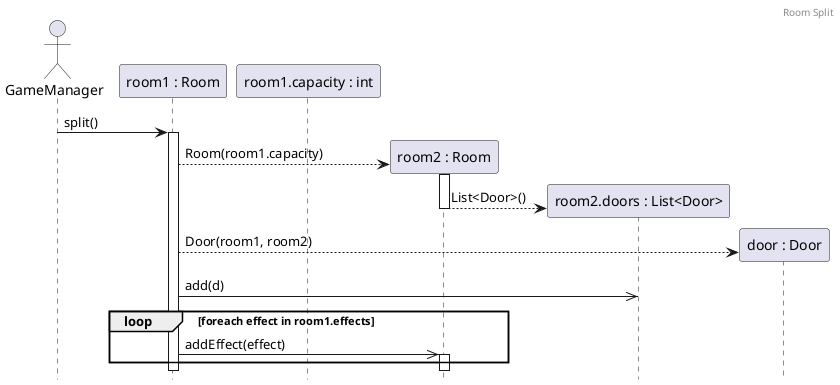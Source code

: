 @startuml RoomSplit
header Room Split
hide footbox

actor gm as "GameManager"
participant r1 as "room1 : Room"
participant capacity as "room1.capacity : int"

gm -> r1 ++ : split()

create r2 as "room2 : Room"
r1 --> r2 ++ : Room(room1.capacity)
create r2doors as "room2.doors : List<Door>"
r2 --> r2doors -- : List<Door>()

create d as "door : Door"
r1 --> d : Door(room1, room2)

r1 ->> r2doors : add(d)


loop foreach effect in room1.effects
    r1 ->> r2 ++ : addEffect(effect)
end

/'
actor gm as "GameManager"
participant r1 as "room1 : Room"
participant iter as "iter : Iterator<RoomEffect>"

gm -> r1 ++ : split()

create r2 as "room2 : Room"
r1 --> r2  :  <<create>>

create d as "door : Door"
r1 --> d :  <<create>>


loop [[iter.hasnext()]]
    r1 -> iter ++: next()
    return effect

    iter ->> r2 ++ : addEffect(effect)
end

actor gm as "GameManager"
participant r1 as "room1 : Room"

gm -> r1 ++ : split()

create r2 as "room2 : Room"
r1 --> r2  :  <<create>>

create d as "door : Door"
r1 --> d :  <<create>>

note right of r1
    A további működés:
    - room2-nél az ajtó beállítása
    - hatások másolása
    a Room osztály belső működésének része
end note
'/
@enduml